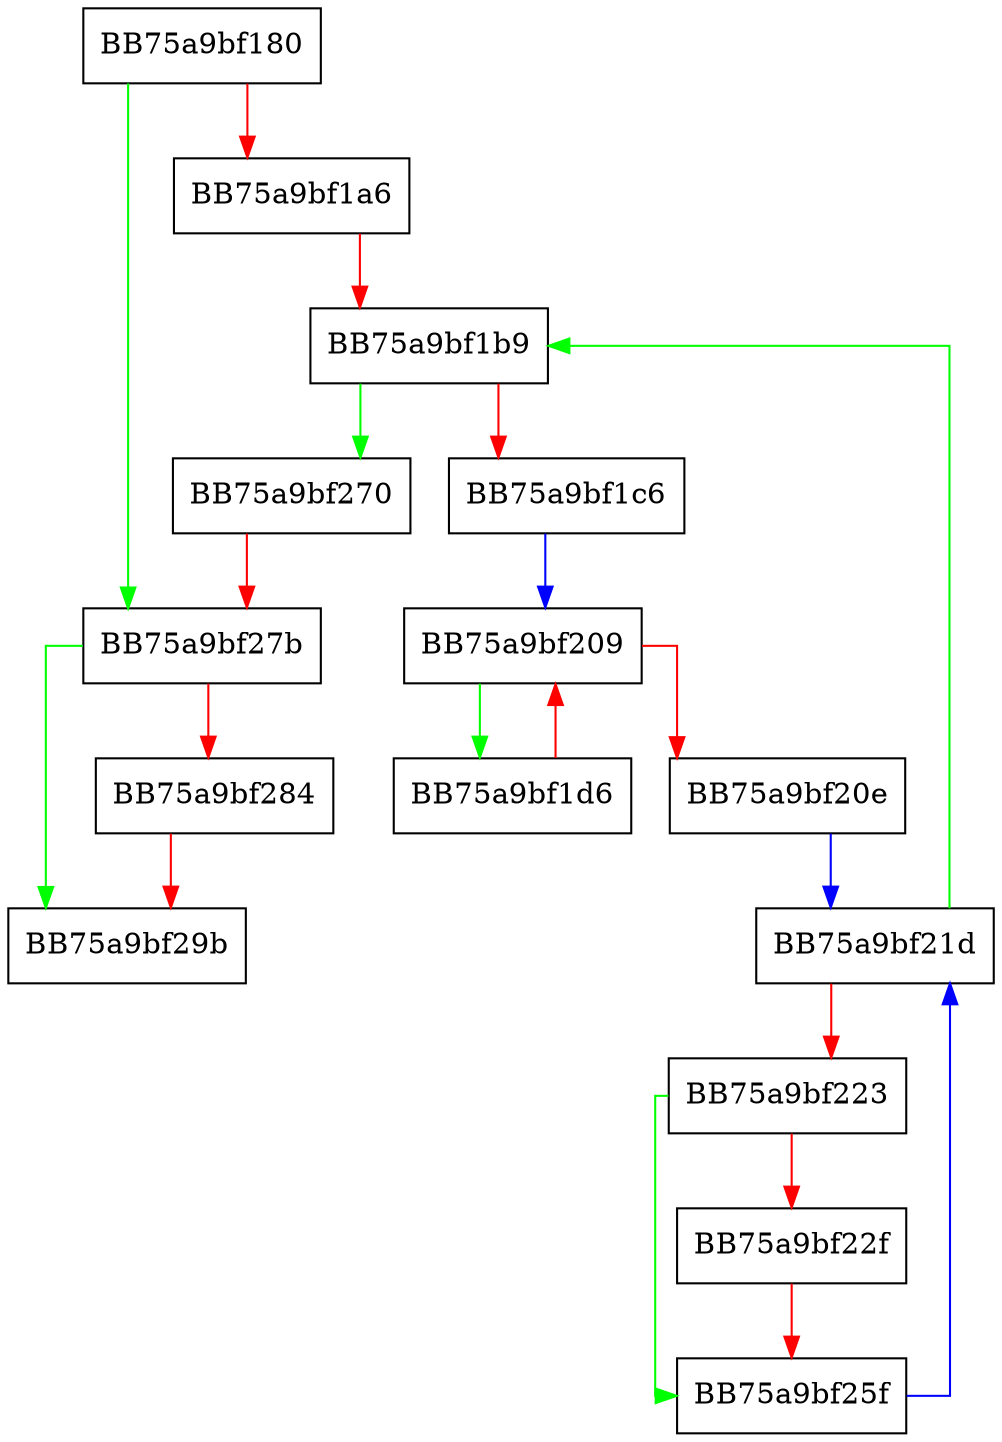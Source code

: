 digraph dump_tlv {
  node [shape="box"];
  graph [splines=ortho];
  BB75a9bf180 -> BB75a9bf27b [color="green"];
  BB75a9bf180 -> BB75a9bf1a6 [color="red"];
  BB75a9bf1a6 -> BB75a9bf1b9 [color="red"];
  BB75a9bf1b9 -> BB75a9bf270 [color="green"];
  BB75a9bf1b9 -> BB75a9bf1c6 [color="red"];
  BB75a9bf1c6 -> BB75a9bf209 [color="blue"];
  BB75a9bf1d6 -> BB75a9bf209 [color="red"];
  BB75a9bf209 -> BB75a9bf1d6 [color="green"];
  BB75a9bf209 -> BB75a9bf20e [color="red"];
  BB75a9bf20e -> BB75a9bf21d [color="blue"];
  BB75a9bf21d -> BB75a9bf1b9 [color="green"];
  BB75a9bf21d -> BB75a9bf223 [color="red"];
  BB75a9bf223 -> BB75a9bf25f [color="green"];
  BB75a9bf223 -> BB75a9bf22f [color="red"];
  BB75a9bf22f -> BB75a9bf25f [color="red"];
  BB75a9bf25f -> BB75a9bf21d [color="blue"];
  BB75a9bf270 -> BB75a9bf27b [color="red"];
  BB75a9bf27b -> BB75a9bf29b [color="green"];
  BB75a9bf27b -> BB75a9bf284 [color="red"];
  BB75a9bf284 -> BB75a9bf29b [color="red"];
}